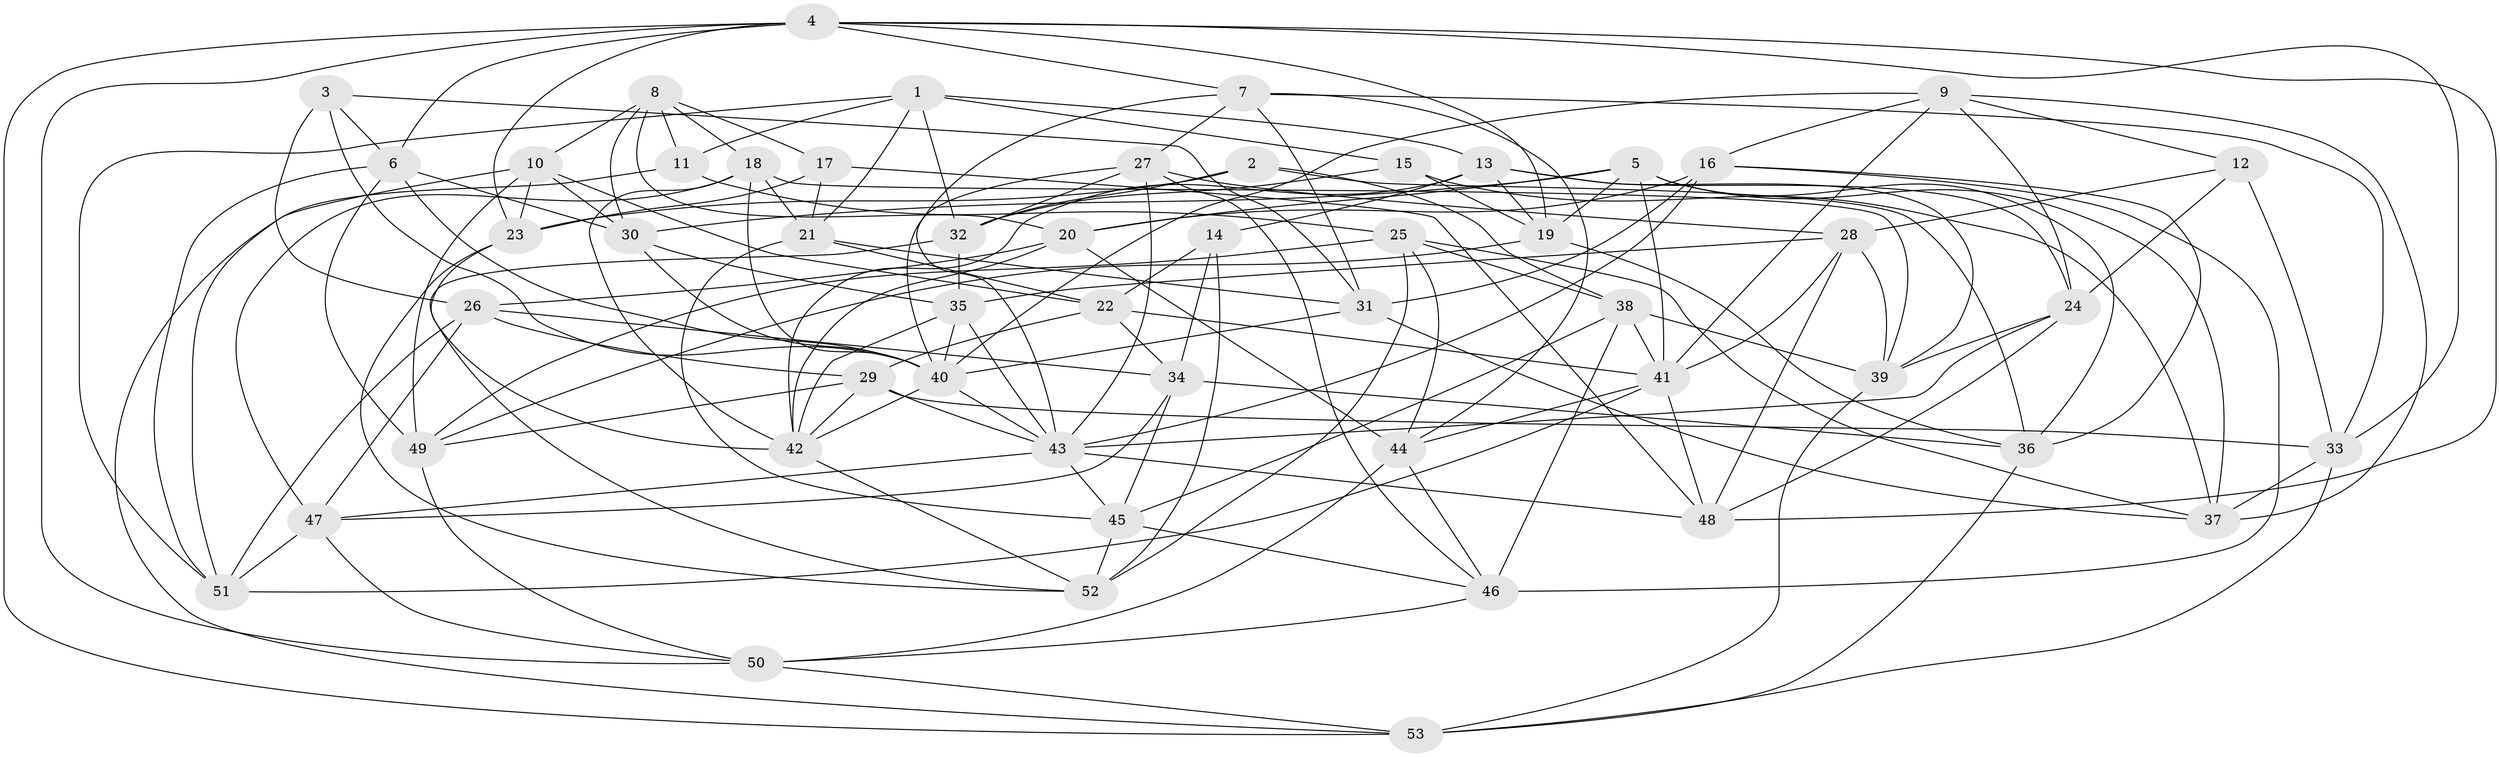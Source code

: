 // original degree distribution, {4: 1.0}
// Generated by graph-tools (version 1.1) at 2025/50/03/09/25 03:50:49]
// undirected, 53 vertices, 159 edges
graph export_dot {
graph [start="1"]
  node [color=gray90,style=filled];
  1;
  2;
  3;
  4;
  5;
  6;
  7;
  8;
  9;
  10;
  11;
  12;
  13;
  14;
  15;
  16;
  17;
  18;
  19;
  20;
  21;
  22;
  23;
  24;
  25;
  26;
  27;
  28;
  29;
  30;
  31;
  32;
  33;
  34;
  35;
  36;
  37;
  38;
  39;
  40;
  41;
  42;
  43;
  44;
  45;
  46;
  47;
  48;
  49;
  50;
  51;
  52;
  53;
  1 -- 11 [weight=1.0];
  1 -- 13 [weight=1.0];
  1 -- 15 [weight=1.0];
  1 -- 21 [weight=1.0];
  1 -- 32 [weight=1.0];
  1 -- 51 [weight=1.0];
  2 -- 23 [weight=1.0];
  2 -- 32 [weight=1.0];
  2 -- 36 [weight=1.0];
  2 -- 38 [weight=1.0];
  3 -- 6 [weight=1.0];
  3 -- 26 [weight=1.0];
  3 -- 31 [weight=1.0];
  3 -- 40 [weight=1.0];
  4 -- 6 [weight=1.0];
  4 -- 7 [weight=1.0];
  4 -- 19 [weight=1.0];
  4 -- 23 [weight=1.0];
  4 -- 33 [weight=1.0];
  4 -- 48 [weight=1.0];
  4 -- 50 [weight=1.0];
  4 -- 53 [weight=1.0];
  5 -- 19 [weight=1.0];
  5 -- 20 [weight=1.0];
  5 -- 30 [weight=1.0];
  5 -- 36 [weight=1.0];
  5 -- 37 [weight=1.0];
  5 -- 41 [weight=1.0];
  6 -- 30 [weight=1.0];
  6 -- 40 [weight=1.0];
  6 -- 49 [weight=1.0];
  6 -- 51 [weight=1.0];
  7 -- 27 [weight=1.0];
  7 -- 31 [weight=1.0];
  7 -- 33 [weight=1.0];
  7 -- 43 [weight=1.0];
  7 -- 44 [weight=1.0];
  8 -- 10 [weight=1.0];
  8 -- 11 [weight=1.0];
  8 -- 17 [weight=1.0];
  8 -- 18 [weight=1.0];
  8 -- 20 [weight=1.0];
  8 -- 30 [weight=1.0];
  9 -- 12 [weight=1.0];
  9 -- 16 [weight=1.0];
  9 -- 24 [weight=1.0];
  9 -- 37 [weight=1.0];
  9 -- 40 [weight=1.0];
  9 -- 41 [weight=1.0];
  10 -- 22 [weight=1.0];
  10 -- 23 [weight=1.0];
  10 -- 30 [weight=1.0];
  10 -- 49 [weight=1.0];
  10 -- 51 [weight=1.0];
  11 -- 25 [weight=1.0];
  11 -- 53 [weight=1.0];
  12 -- 24 [weight=1.0];
  12 -- 28 [weight=1.0];
  12 -- 33 [weight=1.0];
  13 -- 14 [weight=1.0];
  13 -- 19 [weight=1.0];
  13 -- 24 [weight=1.0];
  13 -- 39 [weight=1.0];
  13 -- 42 [weight=1.0];
  14 -- 22 [weight=1.0];
  14 -- 34 [weight=1.0];
  14 -- 52 [weight=1.0];
  15 -- 19 [weight=1.0];
  15 -- 32 [weight=1.0];
  15 -- 37 [weight=1.0];
  16 -- 20 [weight=1.0];
  16 -- 31 [weight=1.0];
  16 -- 36 [weight=1.0];
  16 -- 43 [weight=1.0];
  16 -- 46 [weight=1.0];
  17 -- 21 [weight=1.0];
  17 -- 23 [weight=1.0];
  17 -- 48 [weight=1.0];
  18 -- 21 [weight=1.0];
  18 -- 39 [weight=1.0];
  18 -- 40 [weight=1.0];
  18 -- 42 [weight=1.0];
  18 -- 47 [weight=1.0];
  19 -- 36 [weight=1.0];
  19 -- 49 [weight=1.0];
  20 -- 26 [weight=1.0];
  20 -- 42 [weight=1.0];
  20 -- 44 [weight=1.0];
  21 -- 22 [weight=1.0];
  21 -- 31 [weight=1.0];
  21 -- 45 [weight=1.0];
  22 -- 29 [weight=1.0];
  22 -- 34 [weight=1.0];
  22 -- 41 [weight=1.0];
  23 -- 42 [weight=1.0];
  23 -- 52 [weight=1.0];
  24 -- 39 [weight=1.0];
  24 -- 43 [weight=1.0];
  24 -- 48 [weight=1.0];
  25 -- 37 [weight=1.0];
  25 -- 38 [weight=1.0];
  25 -- 44 [weight=1.0];
  25 -- 49 [weight=1.0];
  25 -- 52 [weight=1.0];
  26 -- 29 [weight=1.0];
  26 -- 34 [weight=1.0];
  26 -- 47 [weight=1.0];
  26 -- 51 [weight=1.0];
  27 -- 28 [weight=1.0];
  27 -- 32 [weight=1.0];
  27 -- 40 [weight=1.0];
  27 -- 43 [weight=1.0];
  27 -- 46 [weight=1.0];
  28 -- 35 [weight=1.0];
  28 -- 39 [weight=1.0];
  28 -- 41 [weight=1.0];
  28 -- 48 [weight=1.0];
  29 -- 33 [weight=1.0];
  29 -- 42 [weight=1.0];
  29 -- 43 [weight=1.0];
  29 -- 49 [weight=1.0];
  30 -- 35 [weight=1.0];
  30 -- 40 [weight=1.0];
  31 -- 37 [weight=1.0];
  31 -- 40 [weight=1.0];
  32 -- 35 [weight=1.0];
  32 -- 52 [weight=1.0];
  33 -- 37 [weight=1.0];
  33 -- 53 [weight=1.0];
  34 -- 36 [weight=1.0];
  34 -- 45 [weight=1.0];
  34 -- 47 [weight=1.0];
  35 -- 40 [weight=1.0];
  35 -- 42 [weight=1.0];
  35 -- 43 [weight=1.0];
  36 -- 53 [weight=1.0];
  38 -- 39 [weight=1.0];
  38 -- 41 [weight=1.0];
  38 -- 45 [weight=1.0];
  38 -- 46 [weight=1.0];
  39 -- 53 [weight=1.0];
  40 -- 42 [weight=1.0];
  40 -- 43 [weight=1.0];
  41 -- 44 [weight=1.0];
  41 -- 48 [weight=1.0];
  41 -- 51 [weight=1.0];
  42 -- 52 [weight=1.0];
  43 -- 45 [weight=1.0];
  43 -- 47 [weight=1.0];
  43 -- 48 [weight=1.0];
  44 -- 46 [weight=1.0];
  44 -- 50 [weight=1.0];
  45 -- 46 [weight=1.0];
  45 -- 52 [weight=1.0];
  46 -- 50 [weight=1.0];
  47 -- 50 [weight=1.0];
  47 -- 51 [weight=1.0];
  49 -- 50 [weight=1.0];
  50 -- 53 [weight=1.0];
}

